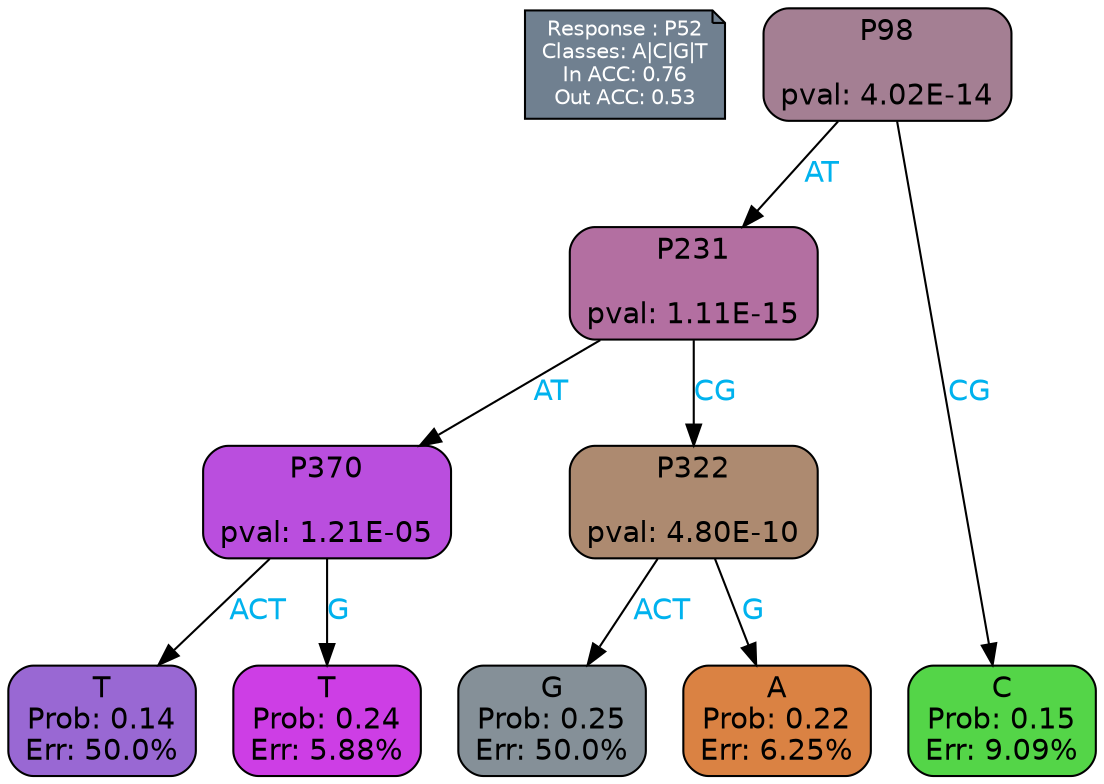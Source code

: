 digraph Tree {
node [shape=box, style="filled, rounded", color="black", fontname=helvetica] ;
graph [ranksep=equally, splines=polylines, bgcolor=transparent, dpi=600] ;
edge [fontname=helvetica] ;
LEGEND [label="Response : P52
Classes: A|C|G|T
In ACC: 0.76
Out ACC: 0.53
",shape=note,align=left,style=filled,fillcolor="slategray",fontcolor="white",fontsize=10];1 [label="P98

pval: 4.02E-14", fillcolor="#a47f93"] ;
2 [label="P231

pval: 1.11E-15", fillcolor="#b36fa1"] ;
3 [label="P370

pval: 1.21E-05", fillcolor="#ba4ede"] ;
4 [label="T
Prob: 0.14
Err: 50.0%", fillcolor="#9968d3"] ;
5 [label="T
Prob: 0.24
Err: 5.88%", fillcolor="#cd3ee5"] ;
6 [label="P322

pval: 4.80E-10", fillcolor="#ad8a70"] ;
7 [label="G
Prob: 0.25
Err: 50.0%", fillcolor="#859098"] ;
8 [label="A
Prob: 0.22
Err: 6.25%", fillcolor="#da8243"] ;
9 [label="C
Prob: 0.15
Err: 9.09%", fillcolor="#54d548"] ;
1 -> 9 [label="CG",fontcolor=deepskyblue2] ;
1 -> 2 [label="AT",fontcolor=deepskyblue2] ;
2 -> 3 [label="AT",fontcolor=deepskyblue2] ;
2 -> 6 [label="CG",fontcolor=deepskyblue2] ;
3 -> 4 [label="ACT",fontcolor=deepskyblue2] ;
3 -> 5 [label="G",fontcolor=deepskyblue2] ;
6 -> 8 [label="G",fontcolor=deepskyblue2] ;
6 -> 7 [label="ACT",fontcolor=deepskyblue2] ;
{rank = same; 4;5;7;8;9;}{rank = same; LEGEND;1;}}